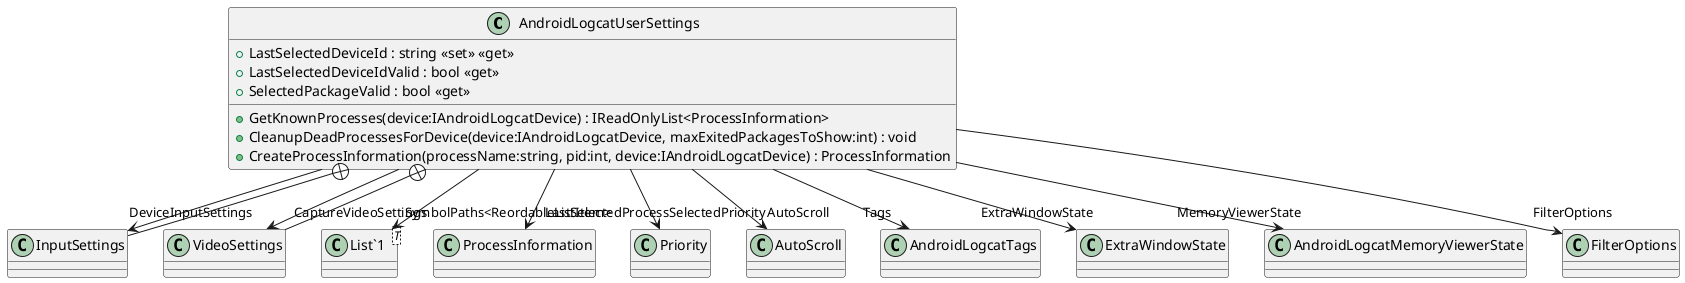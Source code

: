 @startuml
class AndroidLogcatUserSettings {
    + LastSelectedDeviceId : string <<set>> <<get>>
    + LastSelectedDeviceIdValid : bool <<get>>
    + SelectedPackageValid : bool <<get>>
    + GetKnownProcesses(device:IAndroidLogcatDevice) : IReadOnlyList<ProcessInformation>
    + CleanupDeadProcessesForDevice(device:IAndroidLogcatDevice, maxExitedPackagesToShow:int) : void
    + CreateProcessInformation(processName:string, pid:int, device:IAndroidLogcatDevice) : ProcessInformation
}
class InputSettings {
}
class VideoSettings {
}
class "List`1"<T> {
}
AndroidLogcatUserSettings --> "LastSelectedProcess" ProcessInformation
AndroidLogcatUserSettings --> "SelectedPriority" Priority
AndroidLogcatUserSettings --> "CaptureVideoSettings" VideoSettings
AndroidLogcatUserSettings --> "DeviceInputSettings" InputSettings
AndroidLogcatUserSettings --> "AutoScroll" AutoScroll
AndroidLogcatUserSettings --> "Tags" AndroidLogcatTags
AndroidLogcatUserSettings --> "ExtraWindowState" ExtraWindowState
AndroidLogcatUserSettings --> "MemoryViewerState" AndroidLogcatMemoryViewerState
AndroidLogcatUserSettings --> "FilterOptions" FilterOptions
AndroidLogcatUserSettings --> "SymbolPaths<ReordableListItem>" "List`1"
AndroidLogcatUserSettings +-- InputSettings
AndroidLogcatUserSettings +-- VideoSettings
@enduml
